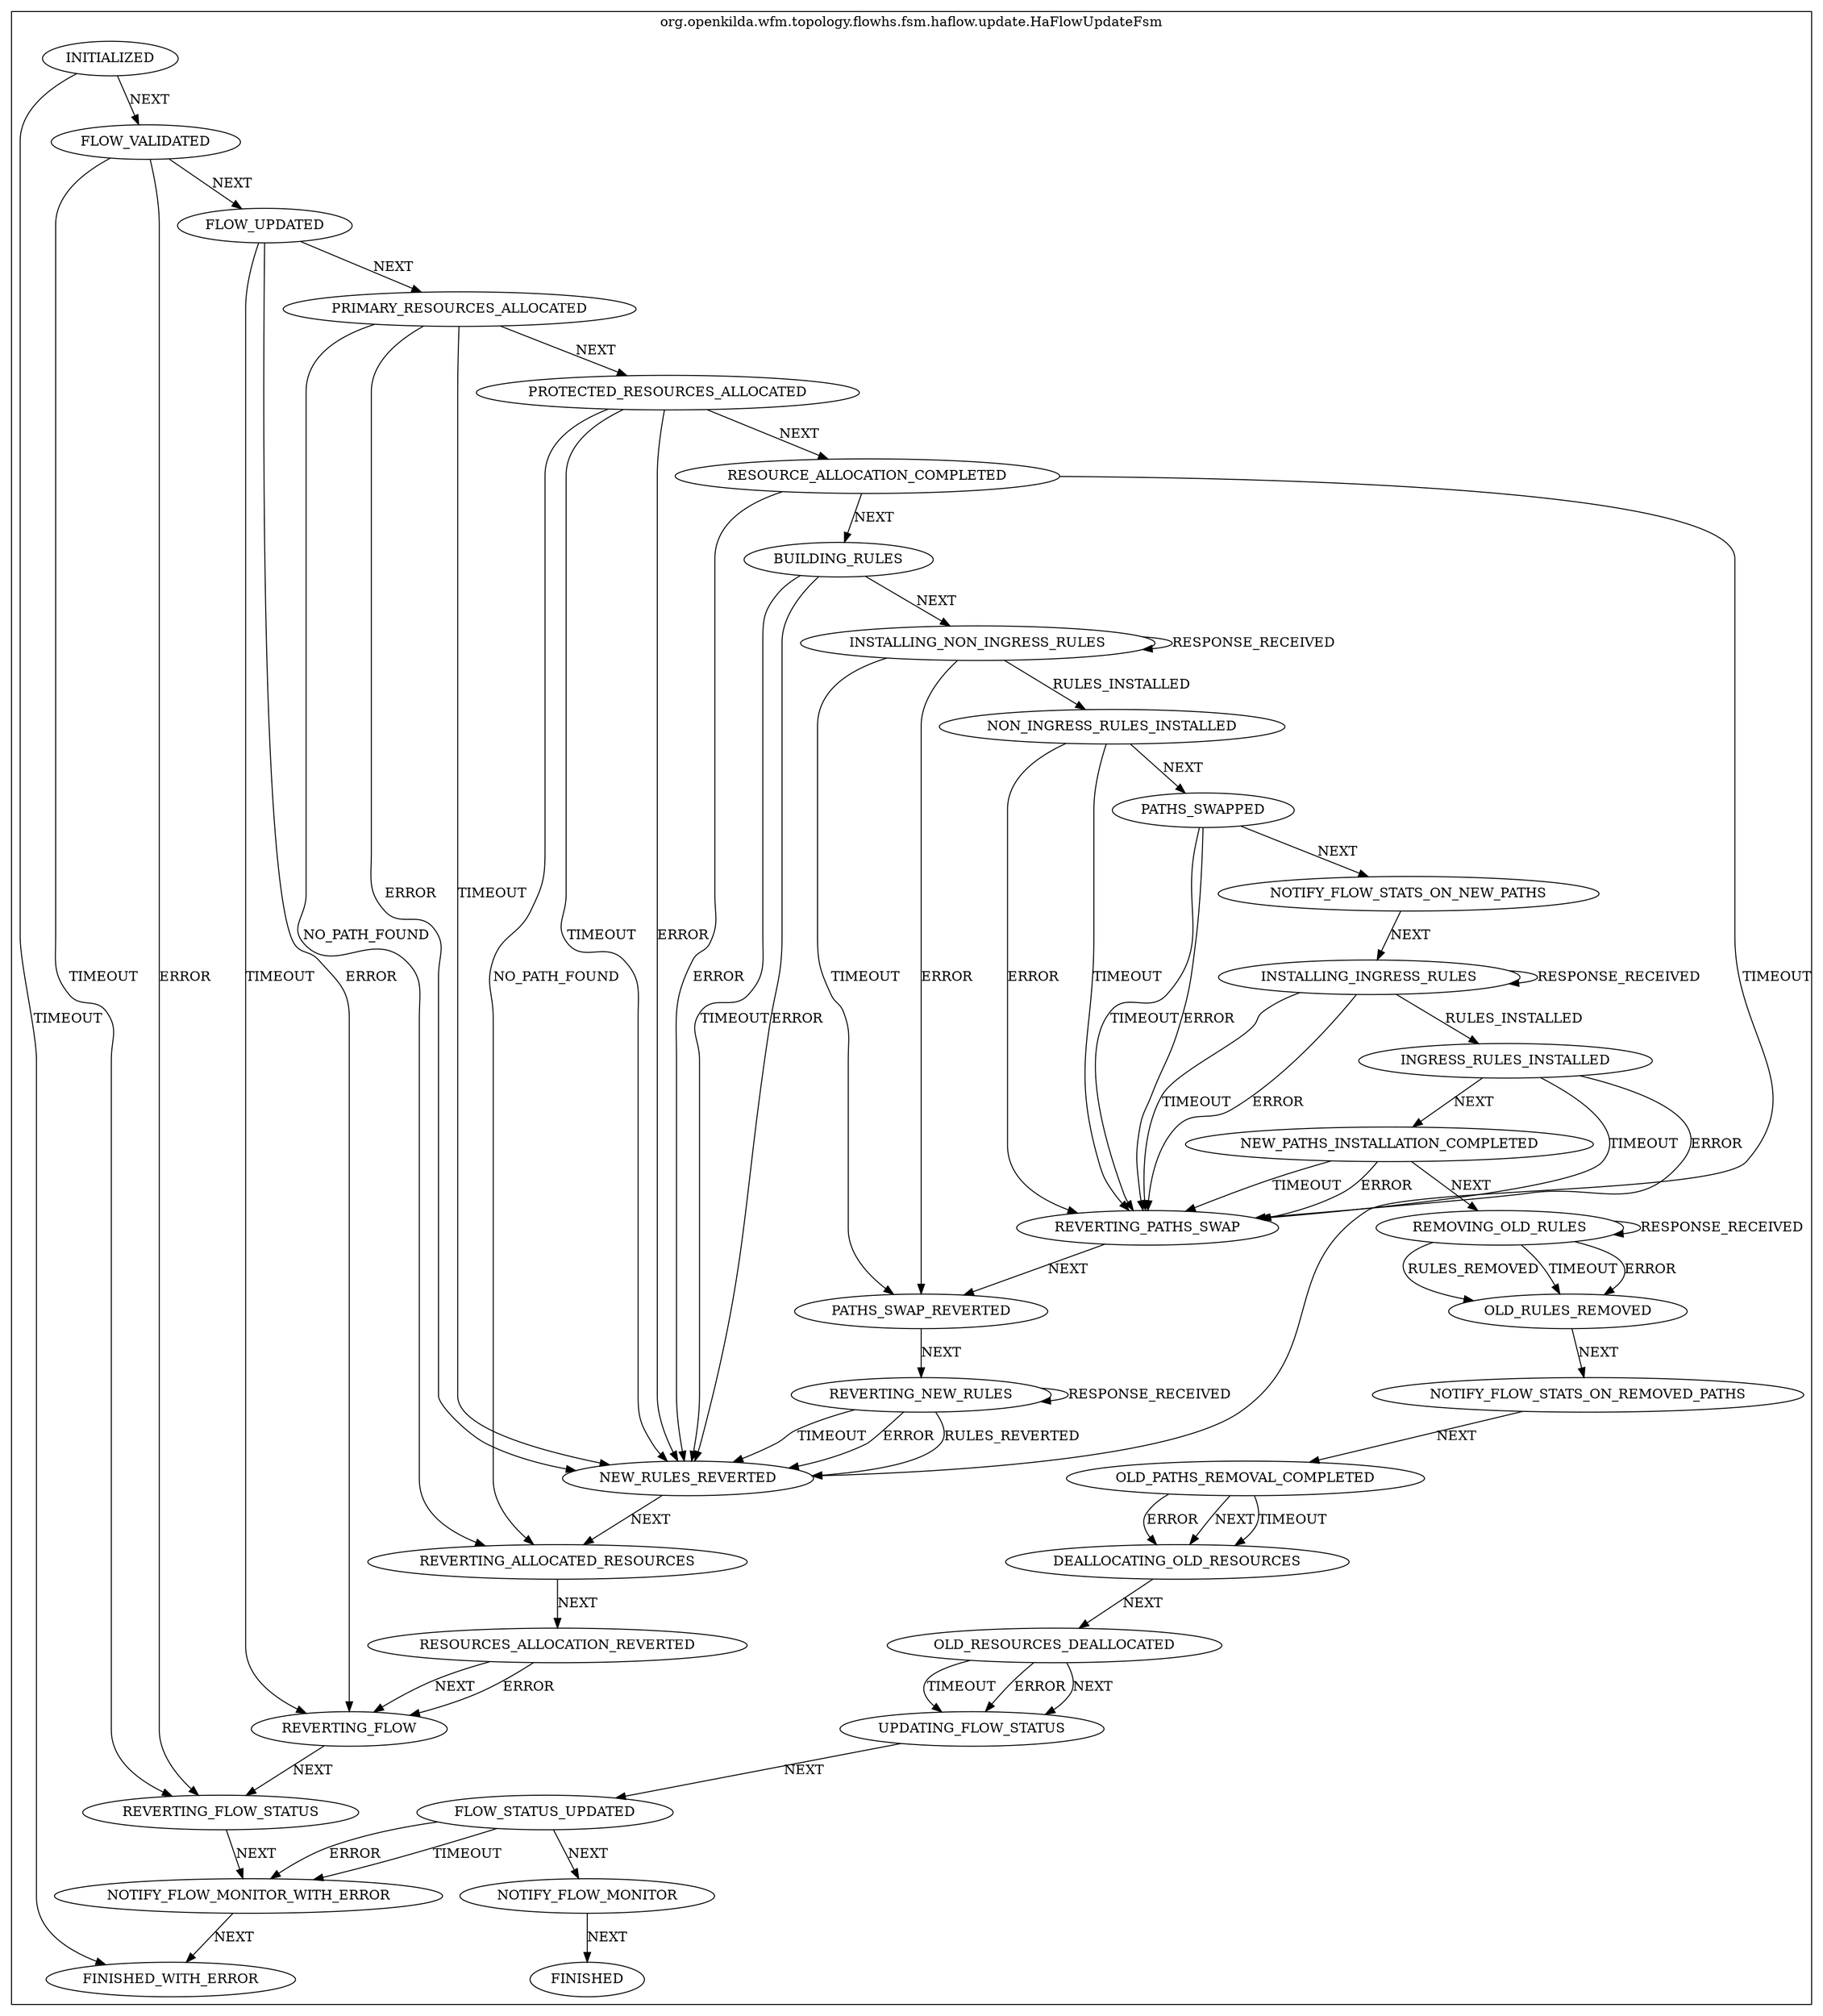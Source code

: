 digraph {
compound=true;
subgraph cluster_StateMachine {
label="org.openkilda.wfm.topology.flowhs.fsm.haflow.update.HaFlowUpdateFsm";
INGRESS_RULES_INSTALLED [label="INGRESS_RULES_INSTALLED"];
OLD_PATHS_REMOVAL_COMPLETED [label="OLD_PATHS_REMOVAL_COMPLETED"];
OLD_RULES_REMOVED [label="OLD_RULES_REMOVED"];
FLOW_STATUS_UPDATED [label="FLOW_STATUS_UPDATED"];
RESOURCE_ALLOCATION_COMPLETED [label="RESOURCE_ALLOCATION_COMPLETED"];
REMOVING_OLD_RULES [label="REMOVING_OLD_RULES"];
RESOURCES_ALLOCATION_REVERTED [label="RESOURCES_ALLOCATION_REVERTED"];
DEALLOCATING_OLD_RESOURCES [label="DEALLOCATING_OLD_RESOURCES"];
NOTIFY_FLOW_MONITOR [label="NOTIFY_FLOW_MONITOR"];
INSTALLING_NON_INGRESS_RULES [label="INSTALLING_NON_INGRESS_RULES"];
PATHS_SWAP_REVERTED [label="PATHS_SWAP_REVERTED"];
NOTIFY_FLOW_MONITOR_WITH_ERROR [label="NOTIFY_FLOW_MONITOR_WITH_ERROR"];
NEW_RULES_REVERTED [label="NEW_RULES_REVERTED"];
NEW_PATHS_INSTALLATION_COMPLETED [label="NEW_PATHS_INSTALLATION_COMPLETED"];
FLOW_UPDATED [label="FLOW_UPDATED"];
FINISHED_WITH_ERROR [label="FINISHED_WITH_ERROR"];
INITIALIZED [label="INITIALIZED"];
OLD_RESOURCES_DEALLOCATED [label="OLD_RESOURCES_DEALLOCATED"];
REVERTING_NEW_RULES [label="REVERTING_NEW_RULES"];
UPDATING_FLOW_STATUS [label="UPDATING_FLOW_STATUS"];
NOTIFY_FLOW_STATS_ON_REMOVED_PATHS [label="NOTIFY_FLOW_STATS_ON_REMOVED_PATHS"];
PRIMARY_RESOURCES_ALLOCATED [label="PRIMARY_RESOURCES_ALLOCATED"];
BUILDING_RULES [label="BUILDING_RULES"];
REVERTING_FLOW [label="REVERTING_FLOW"];
PROTECTED_RESOURCES_ALLOCATED [label="PROTECTED_RESOURCES_ALLOCATED"];
FLOW_VALIDATED [label="FLOW_VALIDATED"];
PATHS_SWAPPED [label="PATHS_SWAPPED"];
NON_INGRESS_RULES_INSTALLED [label="NON_INGRESS_RULES_INSTALLED"];
REVERTING_PATHS_SWAP [label="REVERTING_PATHS_SWAP"];
REVERTING_ALLOCATED_RESOURCES [label="REVERTING_ALLOCATED_RESOURCES"];
REVERTING_FLOW_STATUS [label="REVERTING_FLOW_STATUS"];
FINISHED [label="FINISHED"];
NOTIFY_FLOW_STATS_ON_NEW_PATHS [label="NOTIFY_FLOW_STATS_ON_NEW_PATHS"];
INSTALLING_INGRESS_RULES [label="INSTALLING_INGRESS_RULES"];

INGRESS_RULES_INSTALLED -> NEW_PATHS_INSTALLATION_COMPLETED [ label="NEXT"];
INGRESS_RULES_INSTALLED -> REVERTING_PATHS_SWAP [ label="TIMEOUT"];
INGRESS_RULES_INSTALLED -> REVERTING_PATHS_SWAP [ label="ERROR"];
OLD_PATHS_REMOVAL_COMPLETED -> DEALLOCATING_OLD_RESOURCES [ label="NEXT"];
OLD_PATHS_REMOVAL_COMPLETED -> DEALLOCATING_OLD_RESOURCES [ label="TIMEOUT"];
OLD_PATHS_REMOVAL_COMPLETED -> DEALLOCATING_OLD_RESOURCES [ label="ERROR"];
OLD_RULES_REMOVED -> NOTIFY_FLOW_STATS_ON_REMOVED_PATHS [ label="NEXT"];
FLOW_STATUS_UPDATED -> NOTIFY_FLOW_MONITOR [ label="NEXT"];
FLOW_STATUS_UPDATED -> NOTIFY_FLOW_MONITOR_WITH_ERROR [ label="TIMEOUT"];
FLOW_STATUS_UPDATED -> NOTIFY_FLOW_MONITOR_WITH_ERROR [ label="ERROR"];
RESOURCE_ALLOCATION_COMPLETED -> BUILDING_RULES [ label="NEXT"];
RESOURCE_ALLOCATION_COMPLETED -> NEW_RULES_REVERTED [ label="TIMEOUT"];
RESOURCE_ALLOCATION_COMPLETED -> NEW_RULES_REVERTED [ label="ERROR"];
REMOVING_OLD_RULES -> REMOVING_OLD_RULES [ label="RESPONSE_RECEIVED"];
REMOVING_OLD_RULES -> OLD_RULES_REMOVED [ label="RULES_REMOVED"];
REMOVING_OLD_RULES -> OLD_RULES_REMOVED [ label="TIMEOUT"];
REMOVING_OLD_RULES -> OLD_RULES_REMOVED [ label="ERROR"];
RESOURCES_ALLOCATION_REVERTED -> REVERTING_FLOW [ label="NEXT"];
RESOURCES_ALLOCATION_REVERTED -> REVERTING_FLOW [ label="ERROR"];
DEALLOCATING_OLD_RESOURCES -> OLD_RESOURCES_DEALLOCATED [ label="NEXT"];
NOTIFY_FLOW_MONITOR -> FINISHED [ label="NEXT"];
INSTALLING_NON_INGRESS_RULES -> INSTALLING_NON_INGRESS_RULES [ label="RESPONSE_RECEIVED"];
INSTALLING_NON_INGRESS_RULES -> NON_INGRESS_RULES_INSTALLED [ label="RULES_INSTALLED"];
INSTALLING_NON_INGRESS_RULES -> PATHS_SWAP_REVERTED [ label="TIMEOUT"];
INSTALLING_NON_INGRESS_RULES -> PATHS_SWAP_REVERTED [ label="ERROR"];
PATHS_SWAP_REVERTED -> REVERTING_NEW_RULES [ label="NEXT"];
NOTIFY_FLOW_MONITOR_WITH_ERROR -> FINISHED_WITH_ERROR [ label="NEXT"];
NEW_RULES_REVERTED -> REVERTING_ALLOCATED_RESOURCES [ label="NEXT"];
NEW_PATHS_INSTALLATION_COMPLETED -> REMOVING_OLD_RULES [ label="NEXT"];
NEW_PATHS_INSTALLATION_COMPLETED -> REVERTING_PATHS_SWAP [ label="TIMEOUT"];
NEW_PATHS_INSTALLATION_COMPLETED -> REVERTING_PATHS_SWAP [ label="ERROR"];
FLOW_UPDATED -> PRIMARY_RESOURCES_ALLOCATED [ label="NEXT"];
FLOW_UPDATED -> REVERTING_FLOW [ label="TIMEOUT"];
FLOW_UPDATED -> REVERTING_FLOW [ label="ERROR"];
INITIALIZED -> FLOW_VALIDATED [ label="NEXT"];
INITIALIZED -> FINISHED_WITH_ERROR [ label="TIMEOUT"];
OLD_RESOURCES_DEALLOCATED -> UPDATING_FLOW_STATUS [ label="NEXT"];
OLD_RESOURCES_DEALLOCATED -> UPDATING_FLOW_STATUS [ label="TIMEOUT"];
OLD_RESOURCES_DEALLOCATED -> UPDATING_FLOW_STATUS [ label="ERROR"];
REVERTING_NEW_RULES -> REVERTING_NEW_RULES [ label="RESPONSE_RECEIVED"];
REVERTING_NEW_RULES -> NEW_RULES_REVERTED [ label="RULES_REVERTED"];
REVERTING_NEW_RULES -> NEW_RULES_REVERTED [ label="TIMEOUT"];
REVERTING_NEW_RULES -> NEW_RULES_REVERTED [ label="ERROR"];
UPDATING_FLOW_STATUS -> FLOW_STATUS_UPDATED [ label="NEXT"];
NOTIFY_FLOW_STATS_ON_REMOVED_PATHS -> OLD_PATHS_REMOVAL_COMPLETED [ label="NEXT"];
PRIMARY_RESOURCES_ALLOCATED -> PROTECTED_RESOURCES_ALLOCATED [ label="NEXT"];
PRIMARY_RESOURCES_ALLOCATED -> NEW_RULES_REVERTED [ label="TIMEOUT"];
PRIMARY_RESOURCES_ALLOCATED -> NEW_RULES_REVERTED [ label="ERROR"];
PRIMARY_RESOURCES_ALLOCATED -> REVERTING_ALLOCATED_RESOURCES [ label="NO_PATH_FOUND"];
BUILDING_RULES -> INSTALLING_NON_INGRESS_RULES [ label="NEXT"];
BUILDING_RULES -> NEW_RULES_REVERTED [ label="TIMEOUT"];
BUILDING_RULES -> NEW_RULES_REVERTED [ label="ERROR"];
REVERTING_FLOW -> REVERTING_FLOW_STATUS [ label="NEXT"];
PROTECTED_RESOURCES_ALLOCATED -> RESOURCE_ALLOCATION_COMPLETED [ label="NEXT"];
PROTECTED_RESOURCES_ALLOCATED -> NEW_RULES_REVERTED [ label="TIMEOUT"];
PROTECTED_RESOURCES_ALLOCATED -> NEW_RULES_REVERTED [ label="ERROR"];
PROTECTED_RESOURCES_ALLOCATED -> REVERTING_ALLOCATED_RESOURCES [ label="NO_PATH_FOUND"];
FLOW_VALIDATED -> FLOW_UPDATED [ label="NEXT"];
FLOW_VALIDATED -> REVERTING_FLOW_STATUS [ label="TIMEOUT"];
FLOW_VALIDATED -> REVERTING_FLOW_STATUS [ label="ERROR"];
PATHS_SWAPPED -> NOTIFY_FLOW_STATS_ON_NEW_PATHS [ label="NEXT"];
PATHS_SWAPPED -> REVERTING_PATHS_SWAP [ label="TIMEOUT"];
PATHS_SWAPPED -> REVERTING_PATHS_SWAP [ label="ERROR"];
NON_INGRESS_RULES_INSTALLED -> PATHS_SWAPPED [ label="NEXT"];
NON_INGRESS_RULES_INSTALLED -> REVERTING_PATHS_SWAP [ label="TIMEOUT"];
NON_INGRESS_RULES_INSTALLED -> REVERTING_PATHS_SWAP [ label="ERROR"];
REVERTING_PATHS_SWAP -> PATHS_SWAP_REVERTED [ label="NEXT"];
REVERTING_ALLOCATED_RESOURCES -> RESOURCES_ALLOCATION_REVERTED [ label="NEXT"];
REVERTING_FLOW_STATUS -> NOTIFY_FLOW_MONITOR_WITH_ERROR [ label="NEXT"];
NOTIFY_FLOW_STATS_ON_NEW_PATHS -> INSTALLING_INGRESS_RULES [ label="NEXT"];
INSTALLING_INGRESS_RULES -> INSTALLING_INGRESS_RULES [ label="RESPONSE_RECEIVED"];
INSTALLING_INGRESS_RULES -> INGRESS_RULES_INSTALLED [ label="RULES_INSTALLED"];
INSTALLING_INGRESS_RULES -> REVERTING_PATHS_SWAP [ label="TIMEOUT"];
INSTALLING_INGRESS_RULES -> REVERTING_PATHS_SWAP [ label="ERROR"];}}

